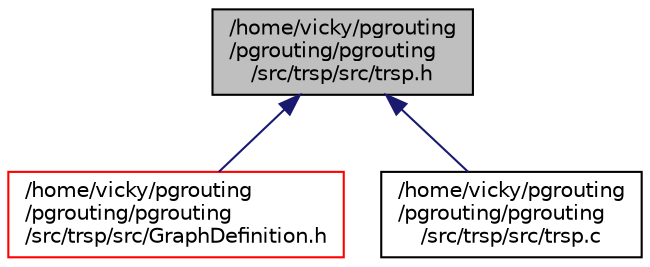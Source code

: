 digraph "/home/vicky/pgrouting/pgrouting/pgrouting/src/trsp/src/trsp.h"
{
  edge [fontname="Helvetica",fontsize="10",labelfontname="Helvetica",labelfontsize="10"];
  node [fontname="Helvetica",fontsize="10",shape=record];
  Node3 [label="/home/vicky/pgrouting\l/pgrouting/pgrouting\l/src/trsp/src/trsp.h",height=0.2,width=0.4,color="black", fillcolor="grey75", style="filled", fontcolor="black"];
  Node3 -> Node4 [dir="back",color="midnightblue",fontsize="10",style="solid",fontname="Helvetica"];
  Node4 [label="/home/vicky/pgrouting\l/pgrouting/pgrouting\l/src/trsp/src/GraphDefinition.h",height=0.2,width=0.4,color="red", fillcolor="white", style="filled",URL="$GraphDefinition_8h.html"];
  Node3 -> Node9 [dir="back",color="midnightblue",fontsize="10",style="solid",fontname="Helvetica"];
  Node9 [label="/home/vicky/pgrouting\l/pgrouting/pgrouting\l/src/trsp/src/trsp.c",height=0.2,width=0.4,color="black", fillcolor="white", style="filled",URL="$trsp_8c.html"];
}
